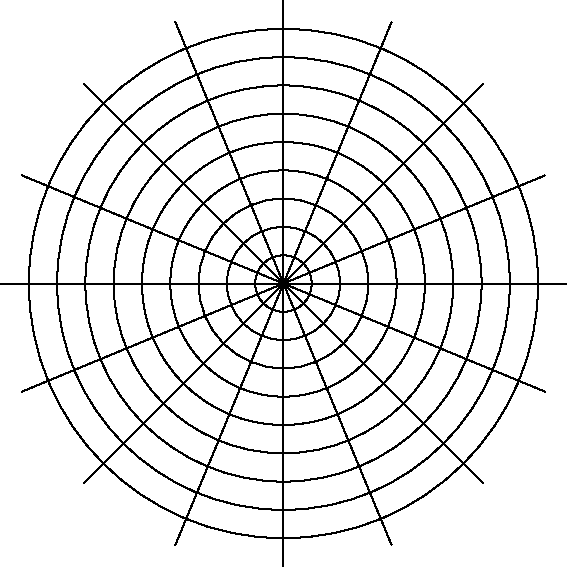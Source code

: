 size(10cm);

draw(circle(0,0.1));
draw(circle(0,0.2));
draw(circle(0,0.3));
draw(circle(0,0.4));
draw(circle(0,0.5));
draw(circle(0,0.6));
draw(circle(0,0.7));
draw(circle(0,0.8));
draw(circle(0,0.9));

draw((0,0)--(1,0));
draw((0,0)--(0.924,0.382));
draw((0,0)--(0.707,0.7070));
draw((0,0)--(0.382,0.924));
draw((0,0)--(0,1));
draw((0,0)--(-0.382,0.924));
draw((0,0)--(-0.707,0.7070));
draw((0,0)--(-0.924,0.382));
draw((0,0)--(-1,0));
draw((0,0)--(-0.924,-0.382));
draw((0,0)--(-0.707,-0.7070));
draw((0,0)--(-0.382,-0.924));
draw((0,0)--(0,-1));
draw((0,0)--(0.382,-0.924));
draw((0,0)--(0.707,-0.7070));
draw((0,0)--(0.924,-0.382));
